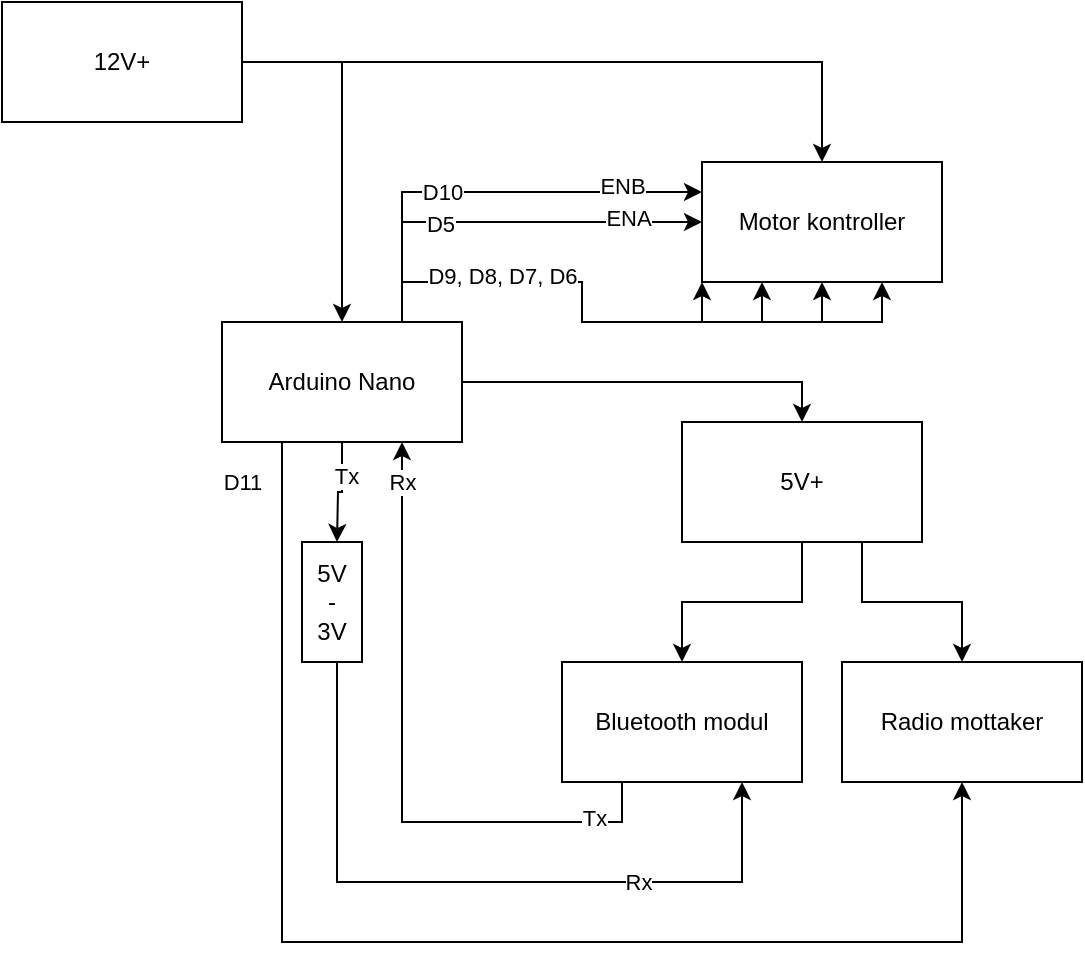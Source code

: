 <mxfile version="14.5.1" type="device"><diagram id="l_ev8cYw-MEkTy6aPDuE" name="Page-1"><mxGraphModel dx="1142" dy="586" grid="1" gridSize="10" guides="1" tooltips="1" connect="1" arrows="1" fold="1" page="1" pageScale="1" pageWidth="850" pageHeight="1100" math="0" shadow="0"><root><mxCell id="0"/><mxCell id="1" parent="0"/><mxCell id="zt8fW0nx8Fw_BbiFYqtg-9" style="edgeStyle=orthogonalEdgeStyle;rounded=0;orthogonalLoop=1;jettySize=auto;html=1;exitX=1;exitY=0.5;exitDx=0;exitDy=0;entryX=0.5;entryY=0;entryDx=0;entryDy=0;" parent="1" source="zt8fW0nx8Fw_BbiFYqtg-1" target="zt8fW0nx8Fw_BbiFYqtg-8" edge="1"><mxGeometry relative="1" as="geometry"/></mxCell><mxCell id="zt8fW0nx8Fw_BbiFYqtg-15" style="edgeStyle=orthogonalEdgeStyle;rounded=0;orthogonalLoop=1;jettySize=auto;html=1;exitX=0.25;exitY=1;exitDx=0;exitDy=0;entryX=0.5;entryY=1;entryDx=0;entryDy=0;" parent="1" source="zt8fW0nx8Fw_BbiFYqtg-1" target="zt8fW0nx8Fw_BbiFYqtg-12" edge="1"><mxGeometry relative="1" as="geometry"><Array as="points"><mxPoint x="340" y="660"/><mxPoint x="680" y="660"/></Array></mxGeometry></mxCell><mxCell id="zt8fW0nx8Fw_BbiFYqtg-17" value="D11" style="edgeLabel;html=1;align=center;verticalAlign=middle;resizable=0;points=[];" parent="zt8fW0nx8Fw_BbiFYqtg-15" vertex="1" connectable="0"><mxGeometry x="-0.417" y="-4" relative="1" as="geometry"><mxPoint x="-16" y="-175.43" as="offset"/></mxGeometry></mxCell><mxCell id="zt8fW0nx8Fw_BbiFYqtg-28" style="edgeStyle=orthogonalEdgeStyle;rounded=0;orthogonalLoop=1;jettySize=auto;html=1;exitX=0.5;exitY=1;exitDx=0;exitDy=0;entryX=0.25;entryY=0;entryDx=0;entryDy=0;" parent="1" source="zt8fW0nx8Fw_BbiFYqtg-1" edge="1"><mxGeometry relative="1" as="geometry"><mxPoint x="367.5" y="460" as="targetPoint"/></mxGeometry></mxCell><mxCell id="zt8fW0nx8Fw_BbiFYqtg-35" value="Tx" style="edgeLabel;html=1;align=center;verticalAlign=middle;resizable=0;points=[];" parent="zt8fW0nx8Fw_BbiFYqtg-28" vertex="1" connectable="0"><mxGeometry x="-0.344" y="2" relative="1" as="geometry"><mxPoint as="offset"/></mxGeometry></mxCell><mxCell id="Mg__Ec6r5CzwqxnyPUFO-1" style="edgeStyle=orthogonalEdgeStyle;rounded=0;orthogonalLoop=1;jettySize=auto;html=1;exitX=0.75;exitY=0;exitDx=0;exitDy=0;entryX=0;entryY=0.25;entryDx=0;entryDy=0;" parent="1" source="zt8fW0nx8Fw_BbiFYqtg-1" target="zt8fW0nx8Fw_BbiFYqtg-2" edge="1"><mxGeometry relative="1" as="geometry"/></mxCell><mxCell id="Mg__Ec6r5CzwqxnyPUFO-5" value="D10" style="edgeLabel;html=1;align=center;verticalAlign=middle;resizable=0;points=[];" parent="Mg__Ec6r5CzwqxnyPUFO-1" vertex="1" connectable="0"><mxGeometry x="-0.36" relative="1" as="geometry"><mxPoint x="15.95" as="offset"/></mxGeometry></mxCell><mxCell id="Mg__Ec6r5CzwqxnyPUFO-6" value="ENB" style="edgeLabel;html=1;align=center;verticalAlign=middle;resizable=0;points=[];" parent="Mg__Ec6r5CzwqxnyPUFO-1" vertex="1" connectable="0"><mxGeometry x="0.629" y="3" relative="1" as="geometry"><mxPoint as="offset"/></mxGeometry></mxCell><mxCell id="Mg__Ec6r5CzwqxnyPUFO-2" style="edgeStyle=orthogonalEdgeStyle;rounded=0;orthogonalLoop=1;jettySize=auto;html=1;exitX=0.75;exitY=0;exitDx=0;exitDy=0;entryX=0;entryY=0.5;entryDx=0;entryDy=0;" parent="1" source="zt8fW0nx8Fw_BbiFYqtg-1" target="zt8fW0nx8Fw_BbiFYqtg-2" edge="1"><mxGeometry relative="1" as="geometry"/></mxCell><mxCell id="Mg__Ec6r5CzwqxnyPUFO-3" value="D5" style="edgeLabel;html=1;align=center;verticalAlign=middle;resizable=0;points=[];" parent="Mg__Ec6r5CzwqxnyPUFO-2" vertex="1" connectable="0"><mxGeometry x="-0.317" y="-1" relative="1" as="geometry"><mxPoint as="offset"/></mxGeometry></mxCell><mxCell id="Mg__Ec6r5CzwqxnyPUFO-4" value="ENA" style="edgeLabel;html=1;align=center;verticalAlign=middle;resizable=0;points=[];" parent="Mg__Ec6r5CzwqxnyPUFO-2" vertex="1" connectable="0"><mxGeometry x="0.54" y="2" relative="1" as="geometry"><mxPoint x="9.05" as="offset"/></mxGeometry></mxCell><mxCell id="Mg__Ec6r5CzwqxnyPUFO-7" style="edgeStyle=orthogonalEdgeStyle;rounded=0;orthogonalLoop=1;jettySize=auto;html=1;exitX=0.75;exitY=0;exitDx=0;exitDy=0;entryX=0.25;entryY=1;entryDx=0;entryDy=0;" parent="1" source="zt8fW0nx8Fw_BbiFYqtg-1" target="zt8fW0nx8Fw_BbiFYqtg-2" edge="1"><mxGeometry relative="1" as="geometry"/></mxCell><mxCell id="Mg__Ec6r5CzwqxnyPUFO-8" style="edgeStyle=orthogonalEdgeStyle;rounded=0;orthogonalLoop=1;jettySize=auto;html=1;exitX=0.75;exitY=0;exitDx=0;exitDy=0;entryX=0.5;entryY=1;entryDx=0;entryDy=0;" parent="1" source="zt8fW0nx8Fw_BbiFYqtg-1" target="zt8fW0nx8Fw_BbiFYqtg-2" edge="1"><mxGeometry relative="1" as="geometry"/></mxCell><mxCell id="Mg__Ec6r5CzwqxnyPUFO-9" style="edgeStyle=orthogonalEdgeStyle;rounded=0;orthogonalLoop=1;jettySize=auto;html=1;exitX=0.75;exitY=0;exitDx=0;exitDy=0;entryX=0.75;entryY=1;entryDx=0;entryDy=0;" parent="1" source="zt8fW0nx8Fw_BbiFYqtg-1" target="zt8fW0nx8Fw_BbiFYqtg-2" edge="1"><mxGeometry relative="1" as="geometry"/></mxCell><mxCell id="Mg__Ec6r5CzwqxnyPUFO-10" style="edgeStyle=orthogonalEdgeStyle;rounded=0;orthogonalLoop=1;jettySize=auto;html=1;exitX=0.75;exitY=0;exitDx=0;exitDy=0;entryX=0;entryY=1;entryDx=0;entryDy=0;" parent="1" source="zt8fW0nx8Fw_BbiFYqtg-1" target="zt8fW0nx8Fw_BbiFYqtg-2" edge="1"><mxGeometry relative="1" as="geometry"/></mxCell><mxCell id="Mg__Ec6r5CzwqxnyPUFO-11" value="D9, D8, D7, D6" style="edgeLabel;html=1;align=center;verticalAlign=middle;resizable=0;points=[];" parent="Mg__Ec6r5CzwqxnyPUFO-10" vertex="1" connectable="0"><mxGeometry x="-0.547" y="3" relative="1" as="geometry"><mxPoint x="22.38" as="offset"/></mxGeometry></mxCell><mxCell id="zt8fW0nx8Fw_BbiFYqtg-1" value="Arduino Nano" style="rounded=0;whiteSpace=wrap;html=1;" parent="1" vertex="1"><mxGeometry x="310" y="350" width="120" height="60" as="geometry"/></mxCell><mxCell id="zt8fW0nx8Fw_BbiFYqtg-2" value="Motor kontroller" style="rounded=0;whiteSpace=wrap;html=1;" parent="1" vertex="1"><mxGeometry x="550" y="270" width="120" height="60" as="geometry"/></mxCell><mxCell id="ETY1sGKVS6tzBkpcnGBy-2" style="edgeStyle=orthogonalEdgeStyle;rounded=0;orthogonalLoop=1;jettySize=auto;html=1;exitX=0.25;exitY=1;exitDx=0;exitDy=0;entryX=0.75;entryY=1;entryDx=0;entryDy=0;" edge="1" parent="1" source="zt8fW0nx8Fw_BbiFYqtg-3" target="zt8fW0nx8Fw_BbiFYqtg-1"><mxGeometry relative="1" as="geometry"/></mxCell><mxCell id="ETY1sGKVS6tzBkpcnGBy-3" value="Tx" style="edgeLabel;html=1;align=center;verticalAlign=middle;resizable=0;points=[];" vertex="1" connectable="0" parent="ETY1sGKVS6tzBkpcnGBy-2"><mxGeometry x="-0.789" y="-2" relative="1" as="geometry"><mxPoint as="offset"/></mxGeometry></mxCell><mxCell id="ETY1sGKVS6tzBkpcnGBy-4" value="Rx" style="edgeLabel;html=1;align=center;verticalAlign=middle;resizable=0;points=[];" vertex="1" connectable="0" parent="ETY1sGKVS6tzBkpcnGBy-2"><mxGeometry x="0.877" relative="1" as="geometry"><mxPoint as="offset"/></mxGeometry></mxCell><mxCell id="zt8fW0nx8Fw_BbiFYqtg-3" value="Bluetooth modul" style="rounded=0;whiteSpace=wrap;html=1;" parent="1" vertex="1"><mxGeometry x="480" y="520" width="120" height="60" as="geometry"/></mxCell><mxCell id="zt8fW0nx8Fw_BbiFYqtg-6" style="edgeStyle=orthogonalEdgeStyle;rounded=0;orthogonalLoop=1;jettySize=auto;html=1;exitX=1;exitY=0.5;exitDx=0;exitDy=0;entryX=0.5;entryY=0;entryDx=0;entryDy=0;" parent="1" source="zt8fW0nx8Fw_BbiFYqtg-5" target="zt8fW0nx8Fw_BbiFYqtg-1" edge="1"><mxGeometry relative="1" as="geometry"/></mxCell><mxCell id="zt8fW0nx8Fw_BbiFYqtg-11" style="edgeStyle=orthogonalEdgeStyle;rounded=0;orthogonalLoop=1;jettySize=auto;html=1;exitX=1;exitY=0.5;exitDx=0;exitDy=0;entryX=0.5;entryY=0;entryDx=0;entryDy=0;" parent="1" source="zt8fW0nx8Fw_BbiFYqtg-5" target="zt8fW0nx8Fw_BbiFYqtg-2" edge="1"><mxGeometry relative="1" as="geometry"/></mxCell><mxCell id="zt8fW0nx8Fw_BbiFYqtg-5" value="12V+" style="rounded=0;whiteSpace=wrap;html=1;" parent="1" vertex="1"><mxGeometry x="200" y="190" width="120" height="60" as="geometry"/></mxCell><mxCell id="zt8fW0nx8Fw_BbiFYqtg-10" style="edgeStyle=orthogonalEdgeStyle;rounded=0;orthogonalLoop=1;jettySize=auto;html=1;exitX=0.5;exitY=1;exitDx=0;exitDy=0;entryX=0.5;entryY=0;entryDx=0;entryDy=0;" parent="1" source="zt8fW0nx8Fw_BbiFYqtg-8" target="zt8fW0nx8Fw_BbiFYqtg-3" edge="1"><mxGeometry relative="1" as="geometry"/></mxCell><mxCell id="zt8fW0nx8Fw_BbiFYqtg-13" style="edgeStyle=orthogonalEdgeStyle;rounded=0;orthogonalLoop=1;jettySize=auto;html=1;exitX=0.75;exitY=1;exitDx=0;exitDy=0;entryX=0.5;entryY=0;entryDx=0;entryDy=0;" parent="1" source="zt8fW0nx8Fw_BbiFYqtg-8" target="zt8fW0nx8Fw_BbiFYqtg-12" edge="1"><mxGeometry relative="1" as="geometry"/></mxCell><mxCell id="zt8fW0nx8Fw_BbiFYqtg-8" value="5V+" style="rounded=0;whiteSpace=wrap;html=1;" parent="1" vertex="1"><mxGeometry x="540" y="400" width="120" height="60" as="geometry"/></mxCell><mxCell id="zt8fW0nx8Fw_BbiFYqtg-12" value="Radio mottaker" style="rounded=0;whiteSpace=wrap;html=1;" parent="1" vertex="1"><mxGeometry x="620" y="520" width="120" height="60" as="geometry"/></mxCell><mxCell id="zt8fW0nx8Fw_BbiFYqtg-31" style="edgeStyle=orthogonalEdgeStyle;rounded=0;orthogonalLoop=1;jettySize=auto;html=1;exitX=0.25;exitY=1;exitDx=0;exitDy=0;entryX=0.75;entryY=1;entryDx=0;entryDy=0;" parent="1" target="zt8fW0nx8Fw_BbiFYqtg-3" edge="1"><mxGeometry relative="1" as="geometry"><Array as="points"><mxPoint x="367" y="630"/><mxPoint x="570" y="630"/></Array><mxPoint x="367.5" y="520" as="sourcePoint"/></mxGeometry></mxCell><mxCell id="zt8fW0nx8Fw_BbiFYqtg-36" value="Rx" style="edgeLabel;html=1;align=center;verticalAlign=middle;resizable=0;points=[];" parent="zt8fW0nx8Fw_BbiFYqtg-31" vertex="1" connectable="0"><mxGeometry x="0.434" relative="1" as="geometry"><mxPoint as="offset"/></mxGeometry></mxCell><mxCell id="ETY1sGKVS6tzBkpcnGBy-1" value="5V&lt;br&gt;-&lt;br&gt;3V" style="rounded=0;whiteSpace=wrap;html=1;" vertex="1" parent="1"><mxGeometry x="350" y="460" width="30" height="60" as="geometry"/></mxCell></root></mxGraphModel></diagram></mxfile>